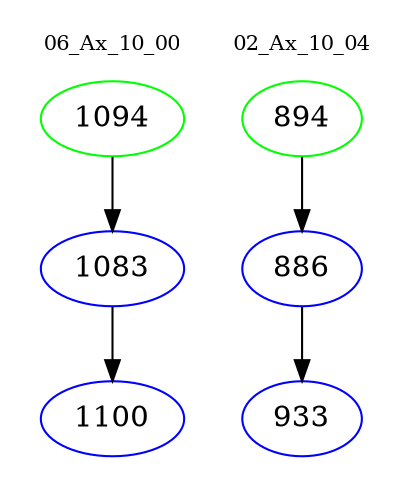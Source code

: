 digraph{
subgraph cluster_0 {
color = white
label = "06_Ax_10_00";
fontsize=10;
T0_1094 [label="1094", color="green"]
T0_1094 -> T0_1083 [color="black"]
T0_1083 [label="1083", color="blue"]
T0_1083 -> T0_1100 [color="black"]
T0_1100 [label="1100", color="blue"]
}
subgraph cluster_1 {
color = white
label = "02_Ax_10_04";
fontsize=10;
T1_894 [label="894", color="green"]
T1_894 -> T1_886 [color="black"]
T1_886 [label="886", color="blue"]
T1_886 -> T1_933 [color="black"]
T1_933 [label="933", color="blue"]
}
}
